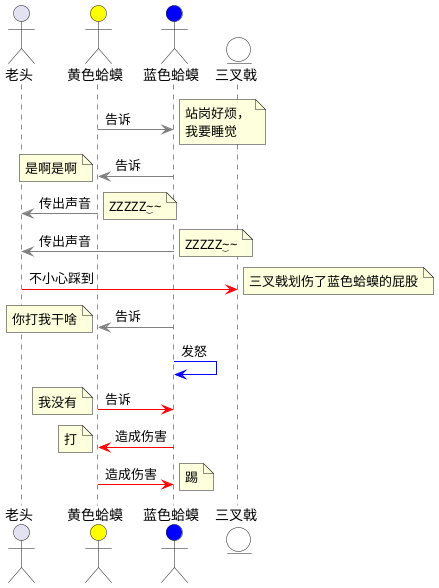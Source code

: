 ' https://www.bilibili.com/video/BV1zQ4y1d7dQ?p=5
' 2:16 ~ 3:26

@startuml
actor       老头   as oldman
actor       黄色蛤蟆    as frog1  #yellow
actor       蓝色蛤蟆   as frog2   #blue
entity      三叉戟  as mvp #White



frog1 -[#Grey]> frog2 : 告诉
note right
    站岗好烦，
    我要睡觉
end note

frog2 -[#Grey]> frog1 : 告诉
note left: 是啊是啊

frog1 -[#Grey]> oldman : 传出声音
note right
ZZZZZ~~~~~~
end note

frog2 -[#Grey]> oldman : 传出声音
note right
ZZZZZ~~~~~~
end note

oldman -[#Red]> mvp : 不小心踩到
note right: 三叉戟划伤了蓝色蛤蟆的屁股

frog2-[#Grey]> frog1 : 告诉
note left: 你打我干啥

frog2 -[#Blue]> frog2 : 发怒
frog1 -[#Red]> frog2 : 告诉
note left:我没有


frog2-[#Red]> frog1 : 造成伤害
note left: 打

frog1-[#Red]> frog2 : 造成伤害
note right: 踢



@enduml

